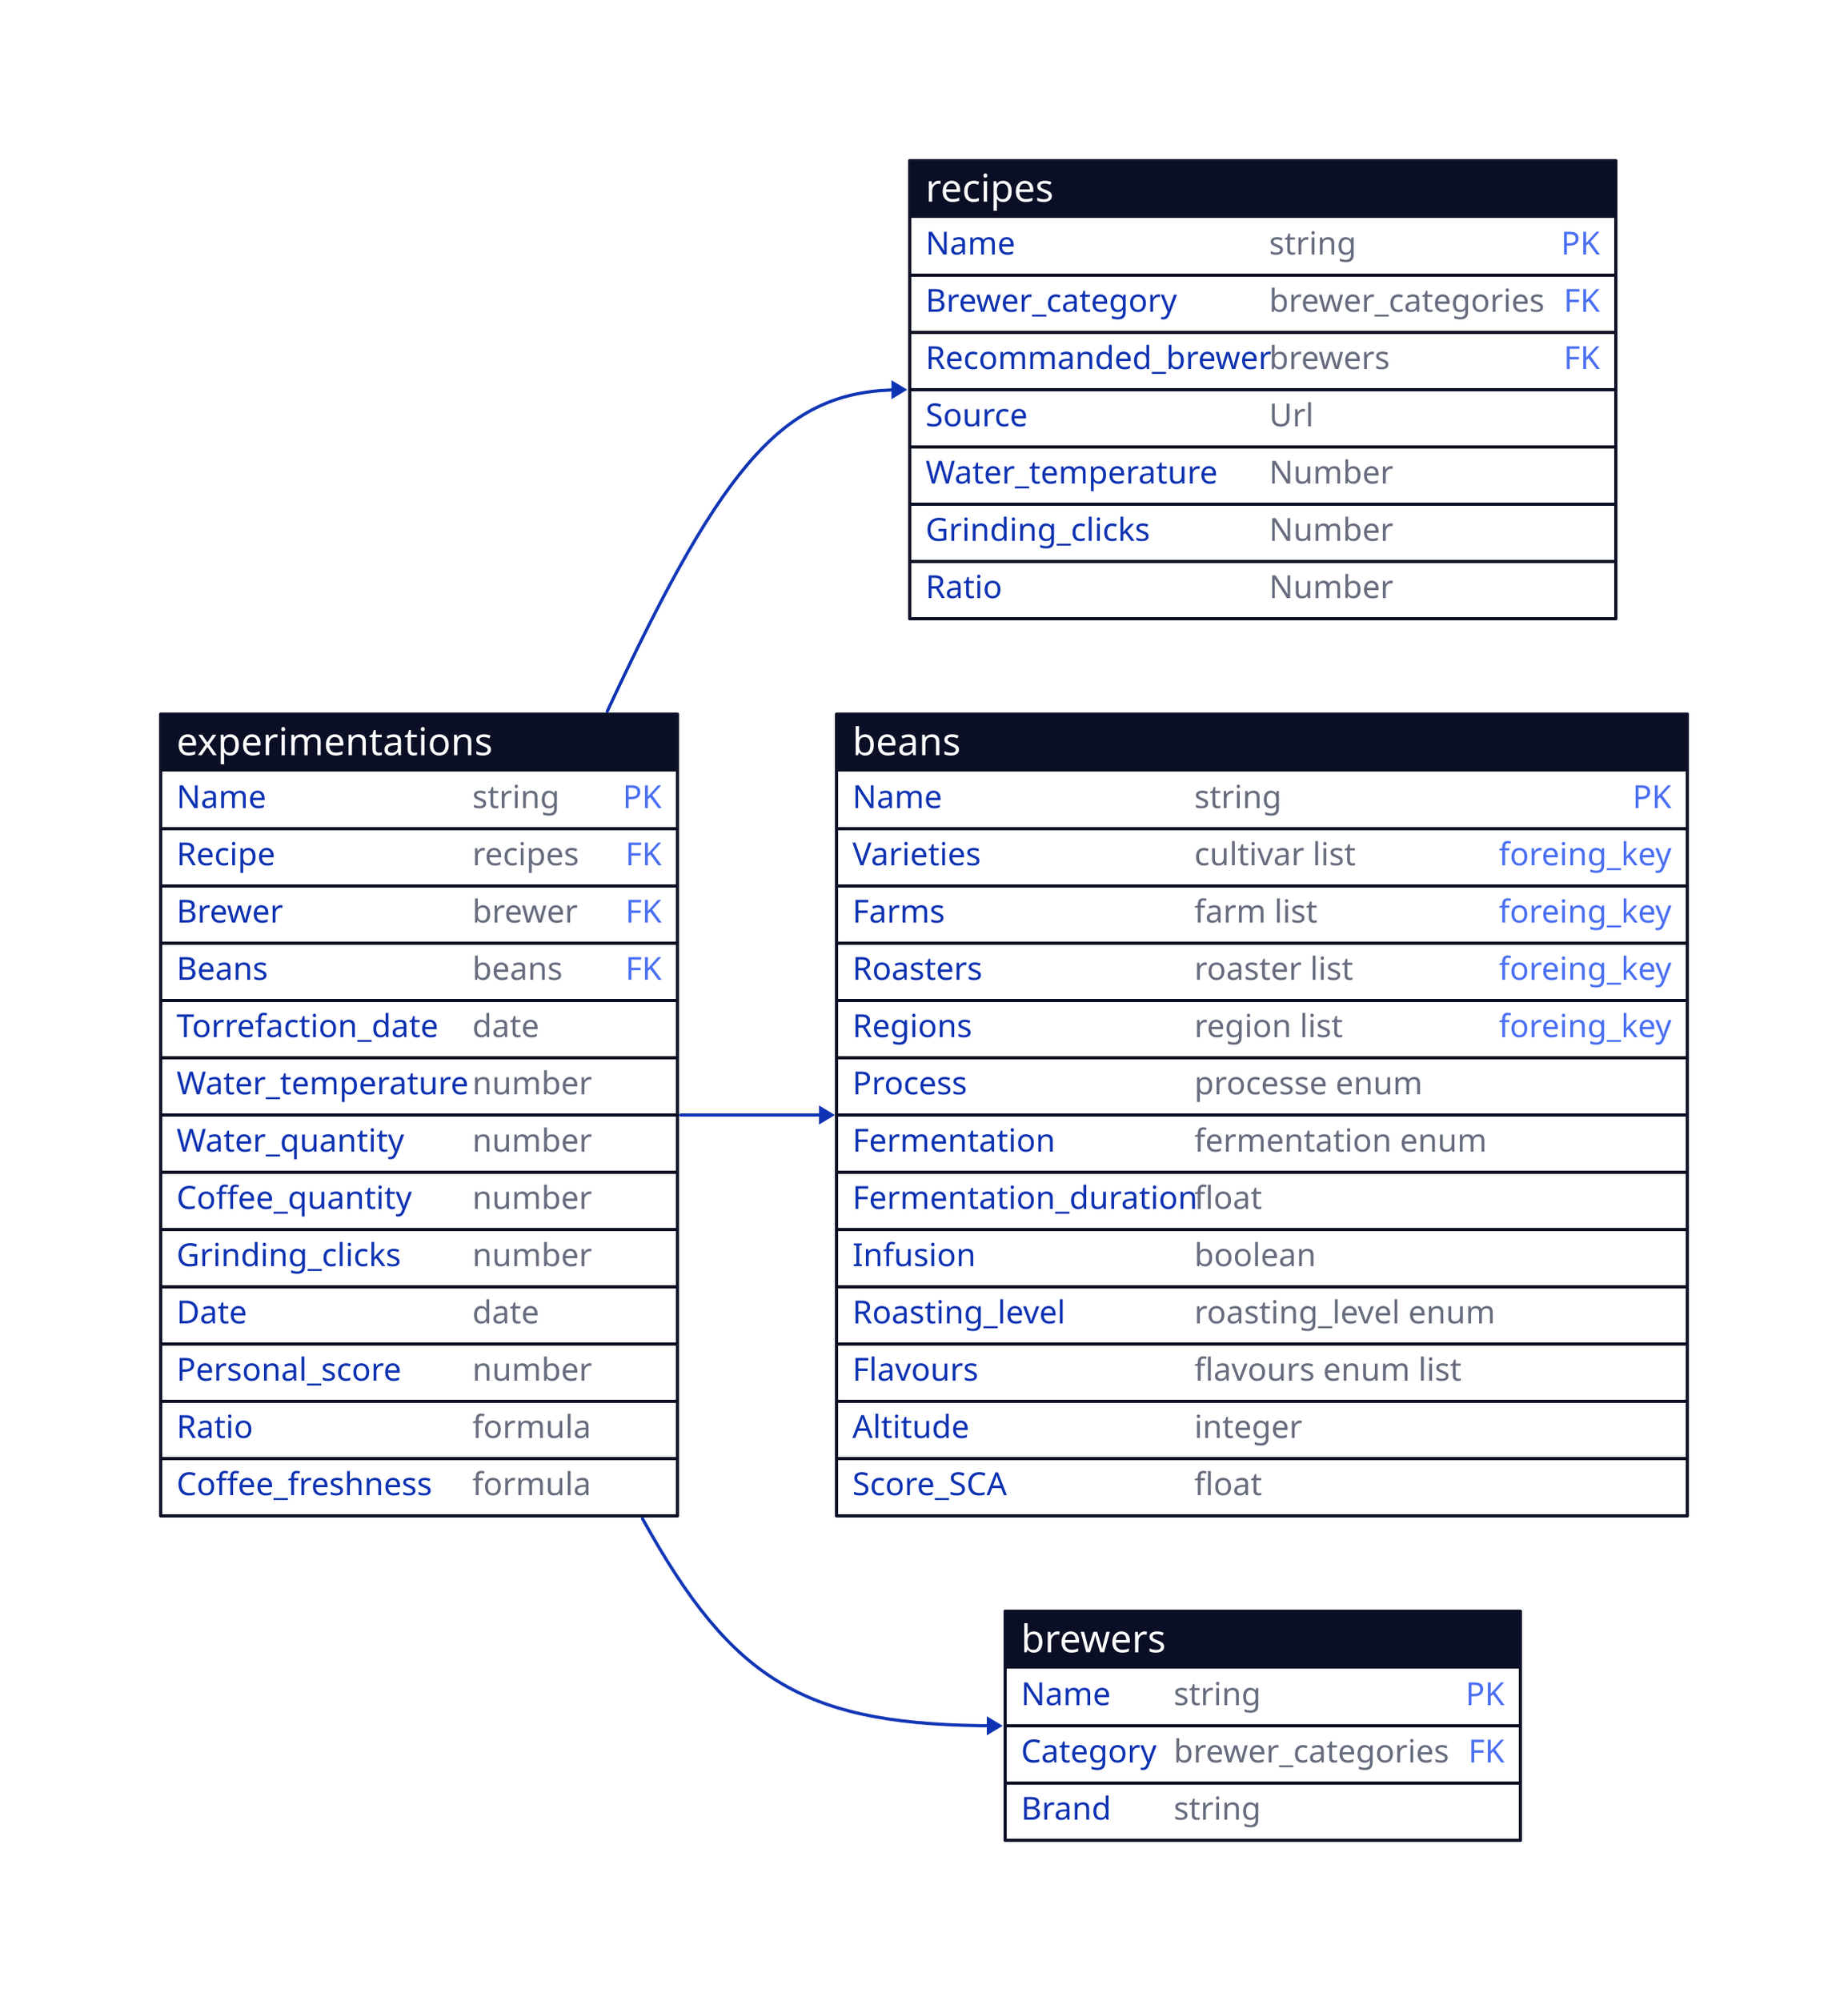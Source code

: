 style.fill: transparent
direction: right

recipes {
    shape: sql_table
    Name: string {constraint: primary_key}
    Brewer_category: brewer_categories {constraint: foreign_key}
    Recommanded_brewer: brewers  {constraint: foreign_key}
    Source: Url
    Water_temperature: Number
    Grinding_clicks: Number
    Ratio: Number
}

experimentations {
    shape: sql_table
    Name: string {constraint: primary_key}
    Recipe: recipes {constraint: foreign_key}
    Brewer: brewer {constraint: foreign_key}
    Beans: beans {constraint: foreign_key}
    Torrefaction_date: date
    Water_temperature: number
    Water_quantity: number
    Coffee_quantity: number
    Grinding_clicks: number
    Date: date
    Personal_score: number
    Ratio: formula
    Coffee_freshness: formula
}


beans {
    shape: sql_table
    Name: string {constraint: primary_key}
    Varieties: cultivar list {constraint: foreing_key}
    Farms: farm list {constraint: foreing_key}
    Roasters: roaster list {constraint: foreing_key}
    Regions: region list {constraint: foreing_key}
    Process: processe enum
    Fermentation: fermentation enum
    Fermentation_duration: float
    Infusion: boolean
    Roasting_level: roasting_level enum
    Flavours: flavours enum list
    Altitude: integer
    Score_SCA: float
}

brewers {
    shape: sql_table
    Name: string {constraint: primary_key}
    Category: brewer_categories {constraint: foreign_key}
    Brand: string   
}

experimentations.Recipe -> recipes.Name
experimentations.Beans -> beans.Name
experimentations.Brewer -> brewers.Name